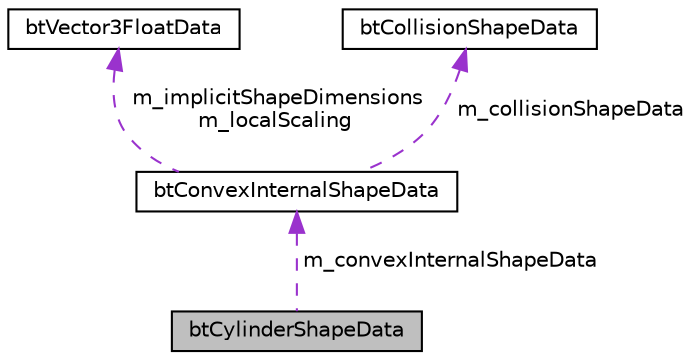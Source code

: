digraph "btCylinderShapeData"
{
  edge [fontname="Helvetica",fontsize="10",labelfontname="Helvetica",labelfontsize="10"];
  node [fontname="Helvetica",fontsize="10",shape=record];
  Node1 [label="btCylinderShapeData",height=0.2,width=0.4,color="black", fillcolor="grey75", style="filled", fontcolor="black"];
  Node2 -> Node1 [dir="back",color="darkorchid3",fontsize="10",style="dashed",label=" m_convexInternalShapeData" ,fontname="Helvetica"];
  Node2 [label="btConvexInternalShapeData",height=0.2,width=0.4,color="black", fillcolor="white", style="filled",URL="$structbt_convex_internal_shape_data.html",tooltip="do not change those serialization structures, it requires an updated sBulletDNAstr/sBulletDNAstr64 ..."];
  Node3 -> Node2 [dir="back",color="darkorchid3",fontsize="10",style="dashed",label=" m_implicitShapeDimensions\nm_localScaling" ,fontname="Helvetica"];
  Node3 [label="btVector3FloatData",height=0.2,width=0.4,color="black", fillcolor="white", style="filled",URL="$structbt_vector3_float_data.html"];
  Node4 -> Node2 [dir="back",color="darkorchid3",fontsize="10",style="dashed",label=" m_collisionShapeData" ,fontname="Helvetica"];
  Node4 [label="btCollisionShapeData",height=0.2,width=0.4,color="black", fillcolor="white", style="filled",URL="$structbt_collision_shape_data.html",tooltip="do not change those serialization structures, it requires an updated sBulletDNAstr/sBulletDNAstr64 ..."];
}

